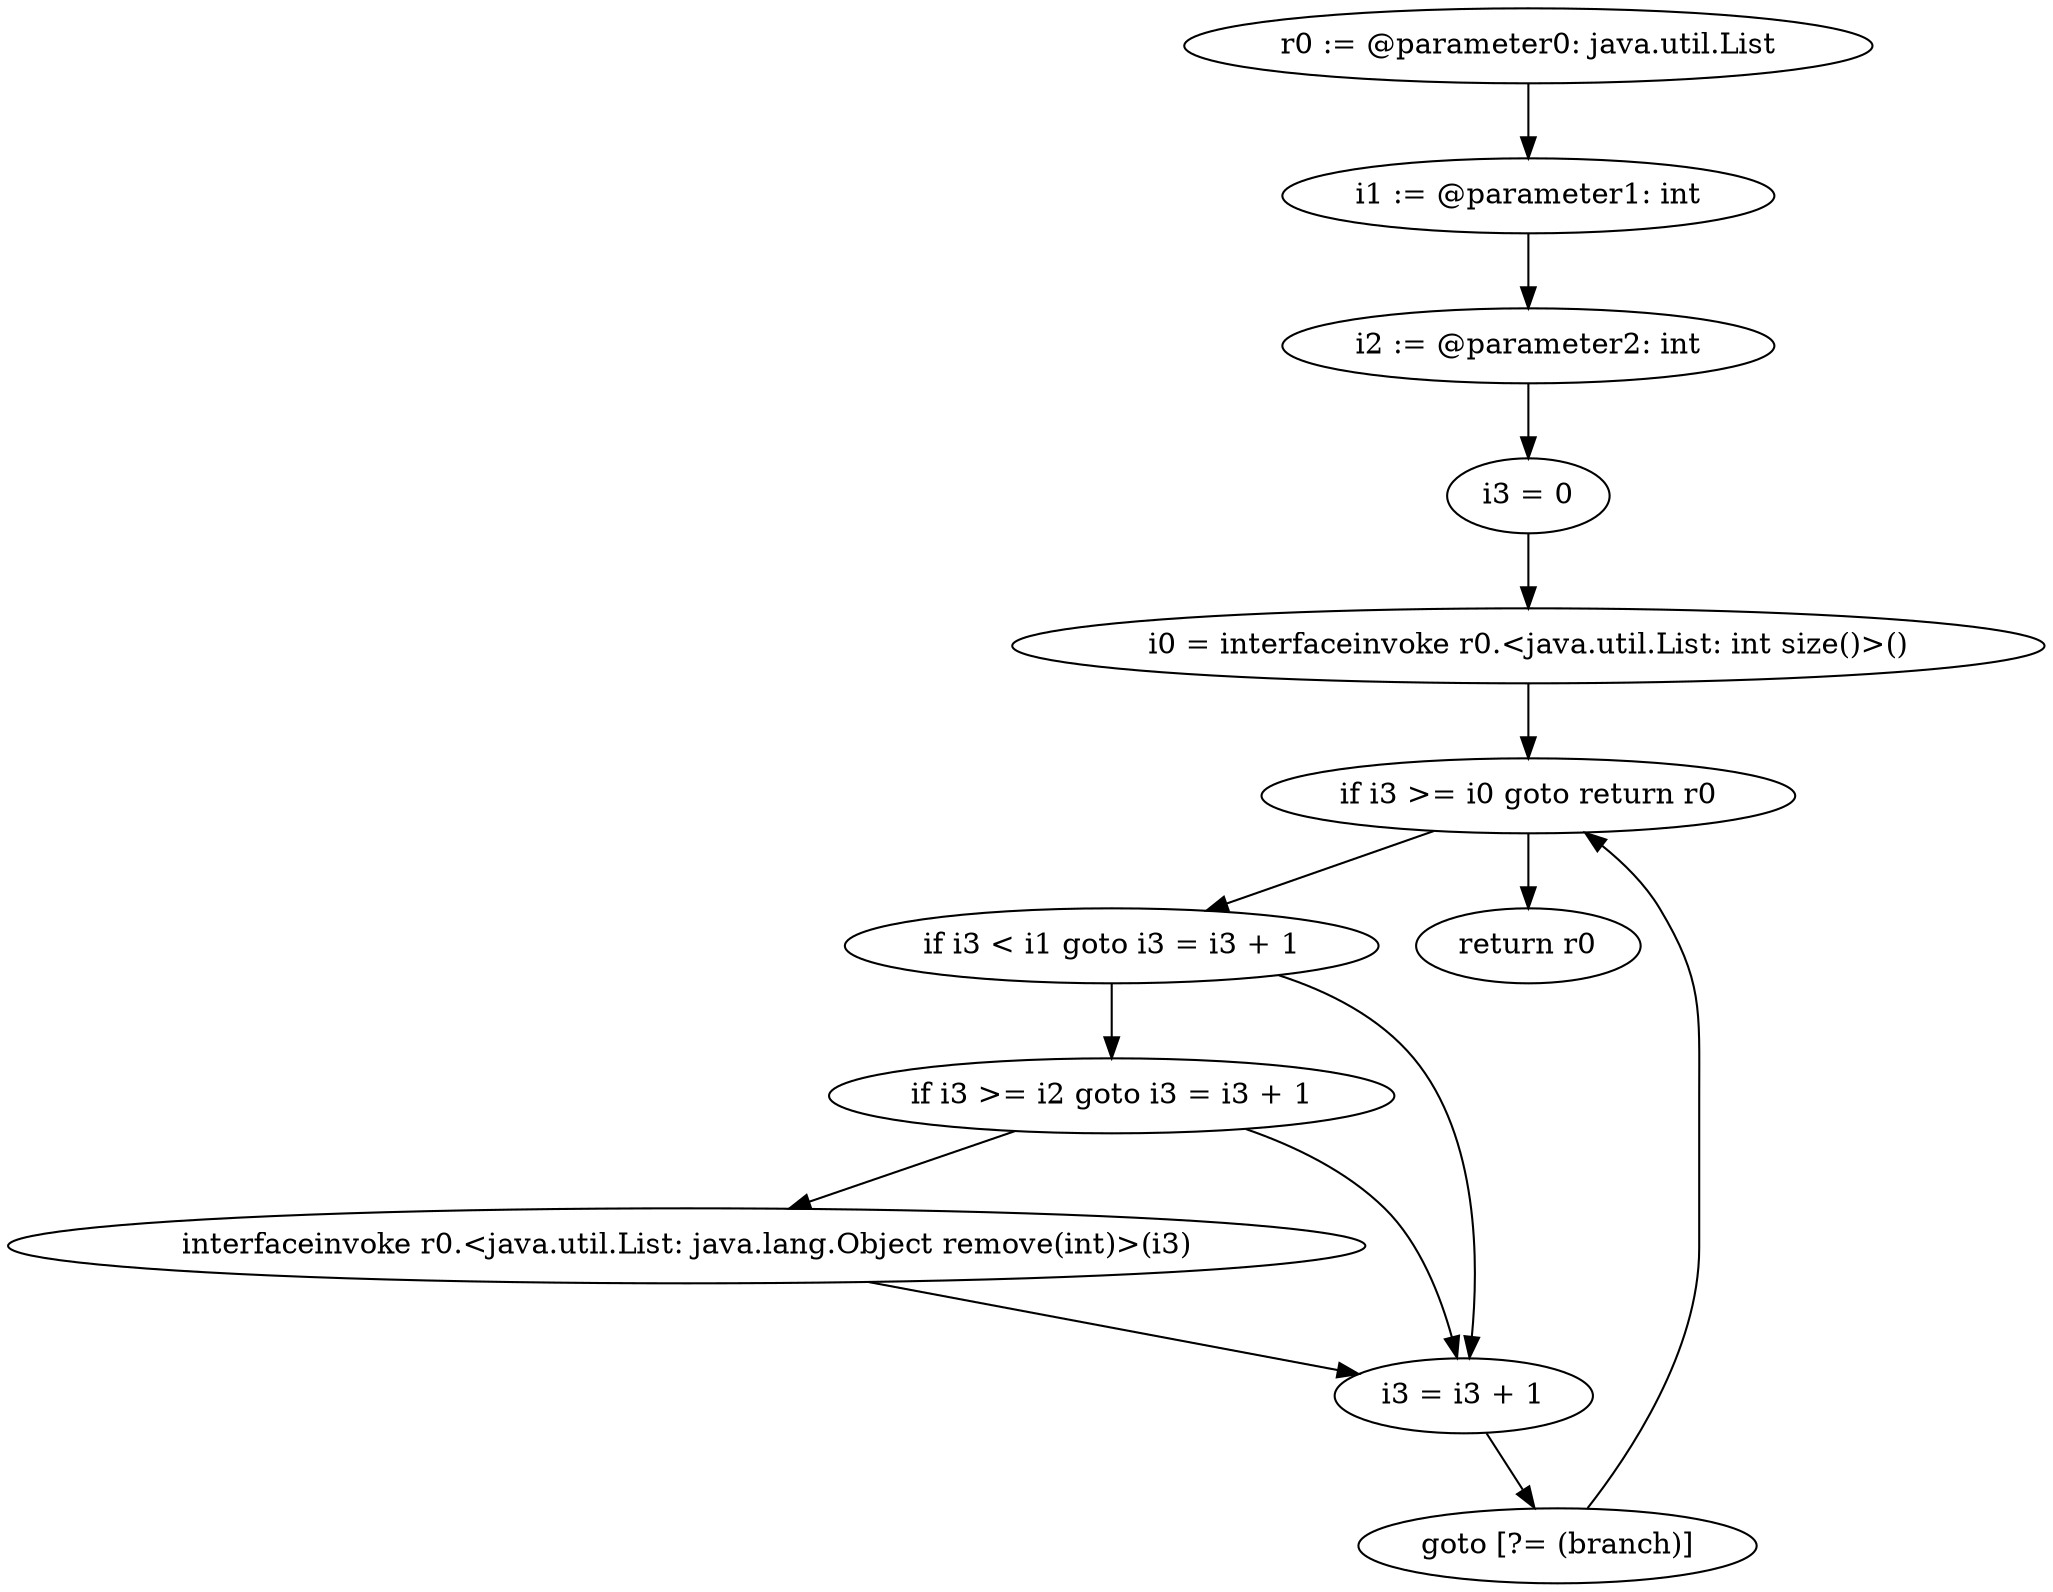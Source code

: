 digraph "unitGraph" {
    "r0 := @parameter0: java.util.List"
    "i1 := @parameter1: int"
    "i2 := @parameter2: int"
    "i3 = 0"
    "i0 = interfaceinvoke r0.<java.util.List: int size()>()"
    "if i3 >= i0 goto return r0"
    "if i3 < i1 goto i3 = i3 + 1"
    "if i3 >= i2 goto i3 = i3 + 1"
    "interfaceinvoke r0.<java.util.List: java.lang.Object remove(int)>(i3)"
    "i3 = i3 + 1"
    "goto [?= (branch)]"
    "return r0"
    "r0 := @parameter0: java.util.List"->"i1 := @parameter1: int";
    "i1 := @parameter1: int"->"i2 := @parameter2: int";
    "i2 := @parameter2: int"->"i3 = 0";
    "i3 = 0"->"i0 = interfaceinvoke r0.<java.util.List: int size()>()";
    "i0 = interfaceinvoke r0.<java.util.List: int size()>()"->"if i3 >= i0 goto return r0";
    "if i3 >= i0 goto return r0"->"if i3 < i1 goto i3 = i3 + 1";
    "if i3 >= i0 goto return r0"->"return r0";
    "if i3 < i1 goto i3 = i3 + 1"->"if i3 >= i2 goto i3 = i3 + 1";
    "if i3 < i1 goto i3 = i3 + 1"->"i3 = i3 + 1";
    "if i3 >= i2 goto i3 = i3 + 1"->"interfaceinvoke r0.<java.util.List: java.lang.Object remove(int)>(i3)";
    "if i3 >= i2 goto i3 = i3 + 1"->"i3 = i3 + 1";
    "interfaceinvoke r0.<java.util.List: java.lang.Object remove(int)>(i3)"->"i3 = i3 + 1";
    "i3 = i3 + 1"->"goto [?= (branch)]";
    "goto [?= (branch)]"->"if i3 >= i0 goto return r0";
}
